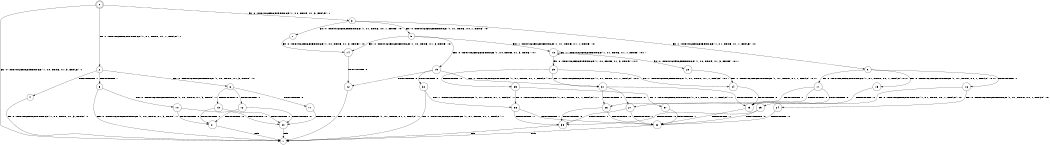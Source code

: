 digraph BCG {
size = "7, 10.5";
center = TRUE;
node [shape = circle];
0 [peripheries = 2];
0 -> 1 [label = "EX !0 !ATOMIC_EXCH_BRANCH (1, +0, TRUE, +1, 3, FALSE) !::"];
0 -> 2 [label = "EX !1 !ATOMIC_EXCH_BRANCH (1, +1, TRUE, +1, 1, FALSE) !::"];
0 -> 3 [label = "EX !0 !ATOMIC_EXCH_BRANCH (1, +0, TRUE, +1, 3, FALSE) !::"];
2 -> 4 [label = "TERMINATE !1"];
2 -> 5 [label = "TERMINATE !1"];
2 -> 6 [label = "EX !0 !ATOMIC_EXCH_BRANCH (1, +0, TRUE, +1, 3, TRUE) !:1:"];
3 -> 7 [label = "EX !0 !ATOMIC_EXCH_BRANCH (1, +1, TRUE, +0, 1, TRUE) !:0:"];
3 -> 8 [label = "EX !1 !ATOMIC_EXCH_BRANCH (1, +1, TRUE, +1, 1, FALSE) !:0:"];
3 -> 9 [label = "EX !0 !ATOMIC_EXCH_BRANCH (1, +1, TRUE, +0, 1, TRUE) !:0:"];
4 -> 1 [label = "EX !0 !ATOMIC_EXCH_BRANCH (1, +0, TRUE, +1, 3, TRUE) !::"];
5 -> 1 [label = "EX !0 !ATOMIC_EXCH_BRANCH (1, +0, TRUE, +1, 3, TRUE) !::"];
5 -> 10 [label = "EX !0 !ATOMIC_EXCH_BRANCH (1, +0, TRUE, +1, 3, TRUE) !::"];
6 -> 11 [label = "TERMINATE !0"];
6 -> 12 [label = "TERMINATE !1"];
6 -> 13 [label = "TERMINATE !0"];
7 -> 14 [label = "EX !0 !ATOMIC_EXCH_BRANCH (1, +0, TRUE, +1, 3, TRUE) !:0:"];
8 -> 15 [label = "EX !0 !ATOMIC_EXCH_BRANCH (1, +1, TRUE, +0, 1, FALSE) !:0:1:"];
8 -> 16 [label = "TERMINATE !1"];
8 -> 17 [label = "EX !0 !ATOMIC_EXCH_BRANCH (1, +1, TRUE, +0, 1, FALSE) !:0:1:"];
9 -> 14 [label = "EX !0 !ATOMIC_EXCH_BRANCH (1, +0, TRUE, +1, 3, TRUE) !:0:"];
9 -> 18 [label = "EX !1 !ATOMIC_EXCH_BRANCH (1, +1, TRUE, +1, 1, TRUE) !:0:"];
9 -> 19 [label = "EX !0 !ATOMIC_EXCH_BRANCH (1, +0, TRUE, +1, 3, TRUE) !:0:"];
10 -> 20 [label = "TERMINATE !0"];
10 -> 21 [label = "TERMINATE !0"];
11 -> 20 [label = "TERMINATE !1"];
12 -> 20 [label = "TERMINATE !0"];
12 -> 21 [label = "TERMINATE !0"];
13 -> 20 [label = "TERMINATE !1"];
13 -> 21 [label = "TERMINATE !1"];
14 -> 22 [label = "TERMINATE !0"];
15 -> 23 [label = "TERMINATE !0"];
16 -> 24 [label = "EX !0 !ATOMIC_EXCH_BRANCH (1, +1, TRUE, +0, 1, FALSE) !:0:"];
16 -> 25 [label = "EX !0 !ATOMIC_EXCH_BRANCH (1, +1, TRUE, +0, 1, FALSE) !:0:"];
17 -> 23 [label = "TERMINATE !0"];
17 -> 26 [label = "TERMINATE !1"];
17 -> 27 [label = "TERMINATE !0"];
18 -> 28 [label = "EX !0 !ATOMIC_EXCH_BRANCH (1, +0, TRUE, +1, 3, TRUE) !:0:1:"];
18 -> 18 [label = "EX !1 !ATOMIC_EXCH_BRANCH (1, +1, TRUE, +1, 1, TRUE) !:0:1:"];
18 -> 29 [label = "EX !0 !ATOMIC_EXCH_BRANCH (1, +0, TRUE, +1, 3, TRUE) !:0:1:"];
19 -> 22 [label = "TERMINATE !0"];
19 -> 30 [label = "TERMINATE !0"];
19 -> 31 [label = "EX !1 !ATOMIC_EXCH_BRANCH (1, +1, TRUE, +1, 1, FALSE) !:0:"];
20 -> 1 [label = "exit"];
21 -> 1 [label = "exit"];
22 -> 1 [label = "EX !1 !ATOMIC_EXCH_BRANCH (1, +1, TRUE, +1, 1, FALSE) !::"];
23 -> 32 [label = "TERMINATE !1"];
24 -> 32 [label = "TERMINATE !0"];
25 -> 32 [label = "TERMINATE !0"];
25 -> 33 [label = "TERMINATE !0"];
26 -> 32 [label = "TERMINATE !0"];
26 -> 33 [label = "TERMINATE !0"];
27 -> 32 [label = "TERMINATE !1"];
27 -> 33 [label = "TERMINATE !1"];
28 -> 34 [label = "EX !1 !ATOMIC_EXCH_BRANCH (1, +1, TRUE, +1, 1, FALSE) !:0:1:"];
29 -> 34 [label = "EX !1 !ATOMIC_EXCH_BRANCH (1, +1, TRUE, +1, 1, FALSE) !:0:1:"];
29 -> 35 [label = "TERMINATE !0"];
29 -> 31 [label = "EX !1 !ATOMIC_EXCH_BRANCH (1, +1, TRUE, +1, 1, FALSE) !:0:1:"];
30 -> 1 [label = "EX !1 !ATOMIC_EXCH_BRANCH (1, +1, TRUE, +1, 1, FALSE) !::"];
30 -> 36 [label = "EX !1 !ATOMIC_EXCH_BRANCH (1, +1, TRUE, +1, 1, FALSE) !::"];
31 -> 23 [label = "TERMINATE !0"];
31 -> 26 [label = "TERMINATE !1"];
31 -> 27 [label = "TERMINATE !0"];
32 -> 1 [label = "exit"];
33 -> 1 [label = "exit"];
34 -> 23 [label = "TERMINATE !0"];
35 -> 37 [label = "EX !1 !ATOMIC_EXCH_BRANCH (1, +1, TRUE, +1, 1, FALSE) !:1:"];
35 -> 36 [label = "EX !1 !ATOMIC_EXCH_BRANCH (1, +1, TRUE, +1, 1, FALSE) !:1:"];
36 -> 32 [label = "TERMINATE !1"];
36 -> 33 [label = "TERMINATE !1"];
37 -> 32 [label = "TERMINATE !1"];
}
